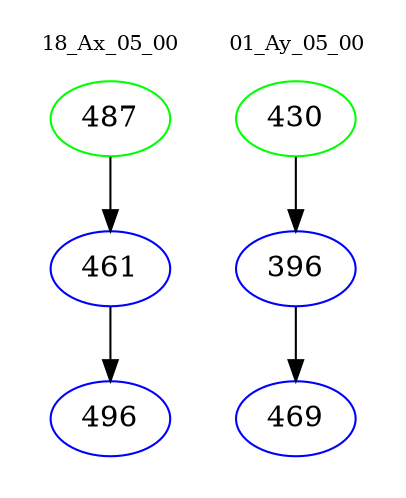 digraph{
subgraph cluster_0 {
color = white
label = "18_Ax_05_00";
fontsize=10;
T0_487 [label="487", color="green"]
T0_487 -> T0_461 [color="black"]
T0_461 [label="461", color="blue"]
T0_461 -> T0_496 [color="black"]
T0_496 [label="496", color="blue"]
}
subgraph cluster_1 {
color = white
label = "01_Ay_05_00";
fontsize=10;
T1_430 [label="430", color="green"]
T1_430 -> T1_396 [color="black"]
T1_396 [label="396", color="blue"]
T1_396 -> T1_469 [color="black"]
T1_469 [label="469", color="blue"]
}
}
